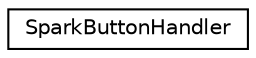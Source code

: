 digraph "Graphical Class Hierarchy"
{
 // LATEX_PDF_SIZE
  edge [fontname="Helvetica",fontsize="10",labelfontname="Helvetica",labelfontsize="10"];
  node [fontname="Helvetica",fontsize="10",shape=record];
  rankdir="LR";
  Node0 [label="SparkButtonHandler",height=0.2,width=0.4,color="black", fillcolor="white", style="filled",URL="$class_spark_button_handler.html",tooltip=" "];
}
